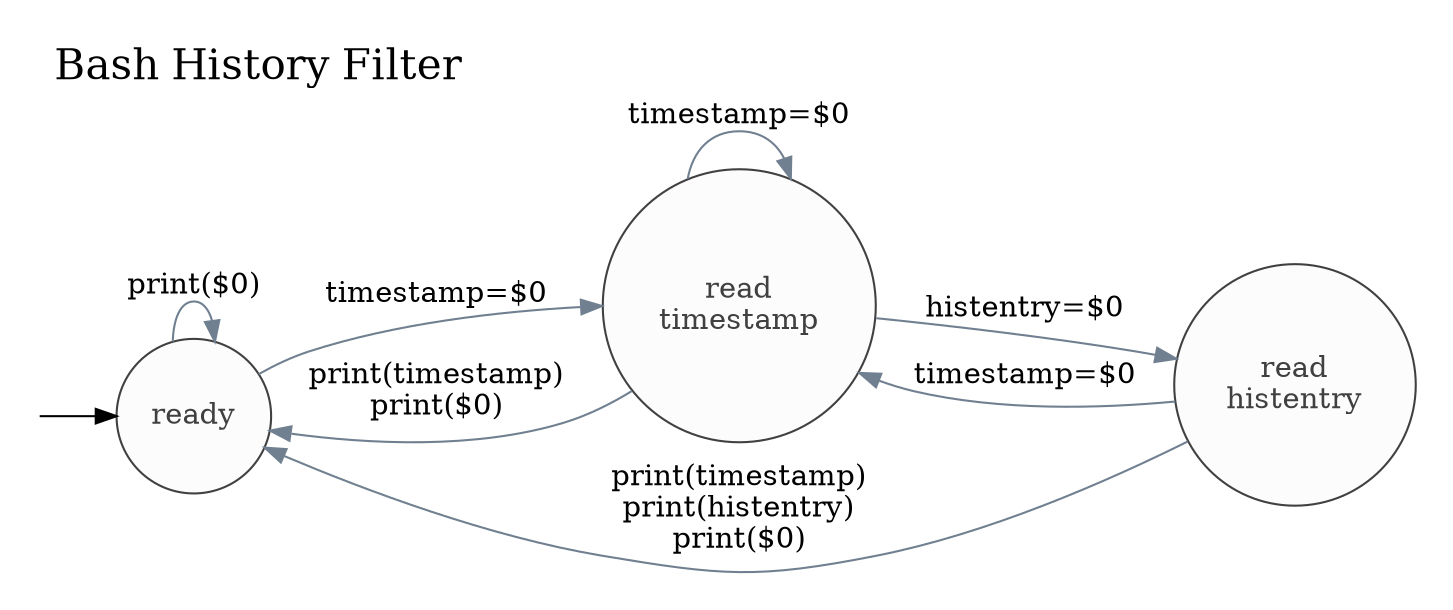 digraph {
  graph [ label = "Bash History Filter", labelloc = top, labeljust = left, fontsize = 20, pad = 0.25 ];
  rankdir  = LR;
  node [ shape = circle, fontcolor = grey25, color = grey25, style = filled, fillcolor = grey99 ];
  edge [ color = slategrey ];

  start [ label = "", fixedsize = "false", width = 0, height = 0, shape = none ];
  ready;
  readtimestamp [ label = "read\ntimestamp" ];
  readhistentry [ label = "read\nhistentry" ];

  start -> ready [ color = black ];

  ready -> readtimestamp [ label = "timestamp=$0" ];
  ready -> ready         [ label = "print($0)" ];

  readtimestamp -> readtimestamp [ label = "timestamp=$0" ];
  readtimestamp -> ready         [ label = "print(timestamp)\nprint($0)" ];
  readtimestamp -> readhistentry [ label = "histentry=$0" ];

  readhistentry -> ready         [ label = "print(timestamp)\nprint(histentry)\nprint($0)" ];
  readhistentry -> readtimestamp [ label = "timestamp=$0" ];
}
